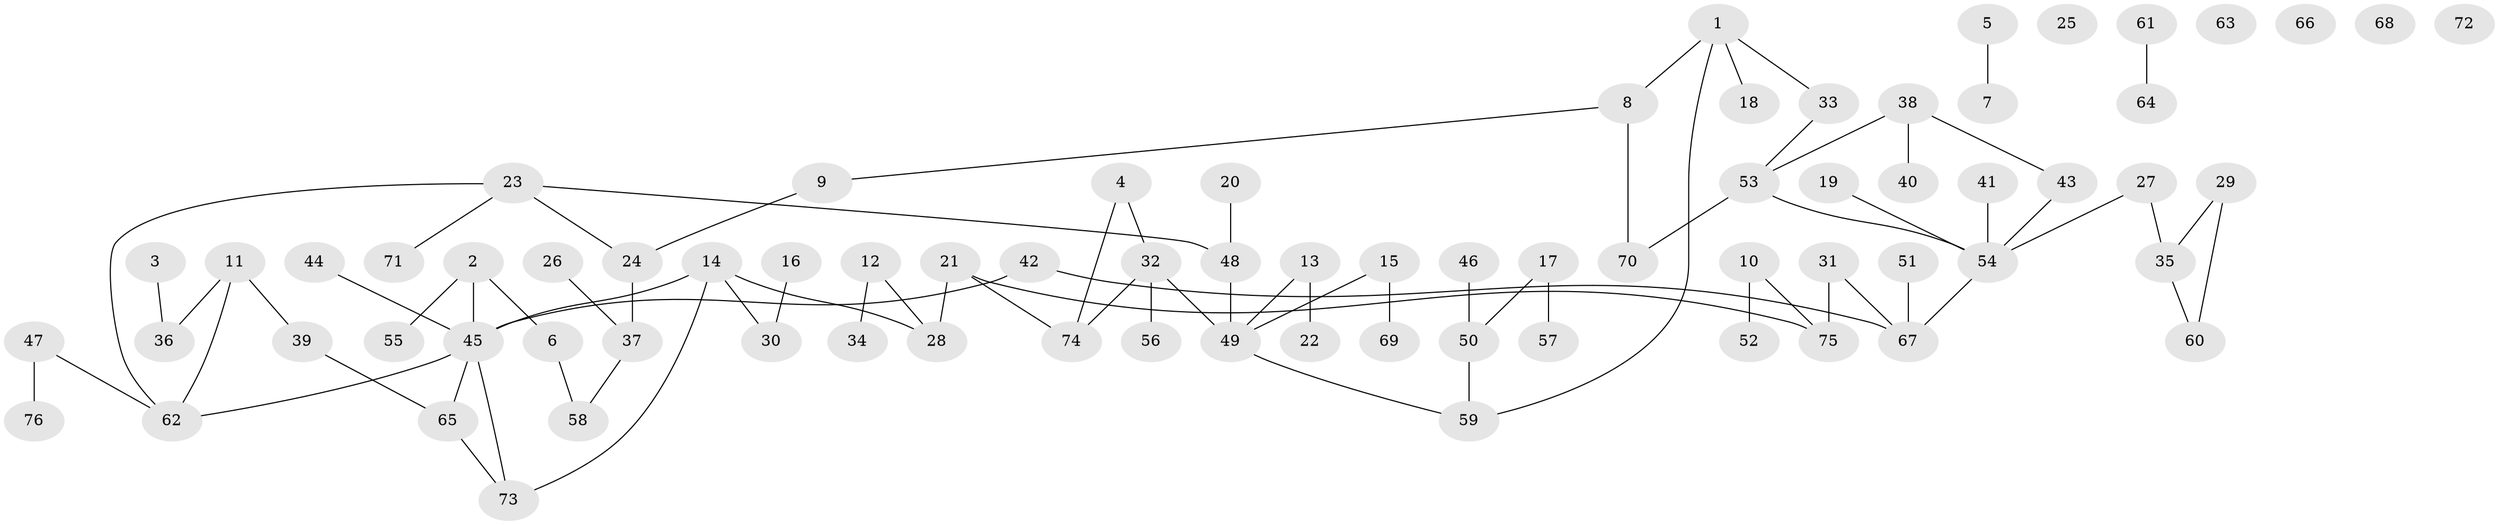 // Generated by graph-tools (version 1.1) at 2025/25/03/09/25 03:25:23]
// undirected, 76 vertices, 80 edges
graph export_dot {
graph [start="1"]
  node [color=gray90,style=filled];
  1;
  2;
  3;
  4;
  5;
  6;
  7;
  8;
  9;
  10;
  11;
  12;
  13;
  14;
  15;
  16;
  17;
  18;
  19;
  20;
  21;
  22;
  23;
  24;
  25;
  26;
  27;
  28;
  29;
  30;
  31;
  32;
  33;
  34;
  35;
  36;
  37;
  38;
  39;
  40;
  41;
  42;
  43;
  44;
  45;
  46;
  47;
  48;
  49;
  50;
  51;
  52;
  53;
  54;
  55;
  56;
  57;
  58;
  59;
  60;
  61;
  62;
  63;
  64;
  65;
  66;
  67;
  68;
  69;
  70;
  71;
  72;
  73;
  74;
  75;
  76;
  1 -- 8;
  1 -- 18;
  1 -- 33;
  1 -- 59;
  2 -- 6;
  2 -- 45;
  2 -- 55;
  3 -- 36;
  4 -- 32;
  4 -- 74;
  5 -- 7;
  6 -- 58;
  8 -- 9;
  8 -- 70;
  9 -- 24;
  10 -- 52;
  10 -- 75;
  11 -- 36;
  11 -- 39;
  11 -- 62;
  12 -- 28;
  12 -- 34;
  13 -- 22;
  13 -- 49;
  14 -- 28;
  14 -- 30;
  14 -- 45;
  14 -- 73;
  15 -- 49;
  15 -- 69;
  16 -- 30;
  17 -- 50;
  17 -- 57;
  19 -- 54;
  20 -- 48;
  21 -- 28;
  21 -- 74;
  21 -- 75;
  23 -- 24;
  23 -- 48;
  23 -- 62;
  23 -- 71;
  24 -- 37;
  26 -- 37;
  27 -- 35;
  27 -- 54;
  29 -- 35;
  29 -- 60;
  31 -- 67;
  31 -- 75;
  32 -- 49;
  32 -- 56;
  32 -- 74;
  33 -- 53;
  35 -- 60;
  37 -- 58;
  38 -- 40;
  38 -- 43;
  38 -- 53;
  39 -- 65;
  41 -- 54;
  42 -- 45;
  42 -- 67;
  43 -- 54;
  44 -- 45;
  45 -- 62;
  45 -- 65;
  45 -- 73;
  46 -- 50;
  47 -- 62;
  47 -- 76;
  48 -- 49;
  49 -- 59;
  50 -- 59;
  51 -- 67;
  53 -- 54;
  53 -- 70;
  54 -- 67;
  61 -- 64;
  65 -- 73;
}

